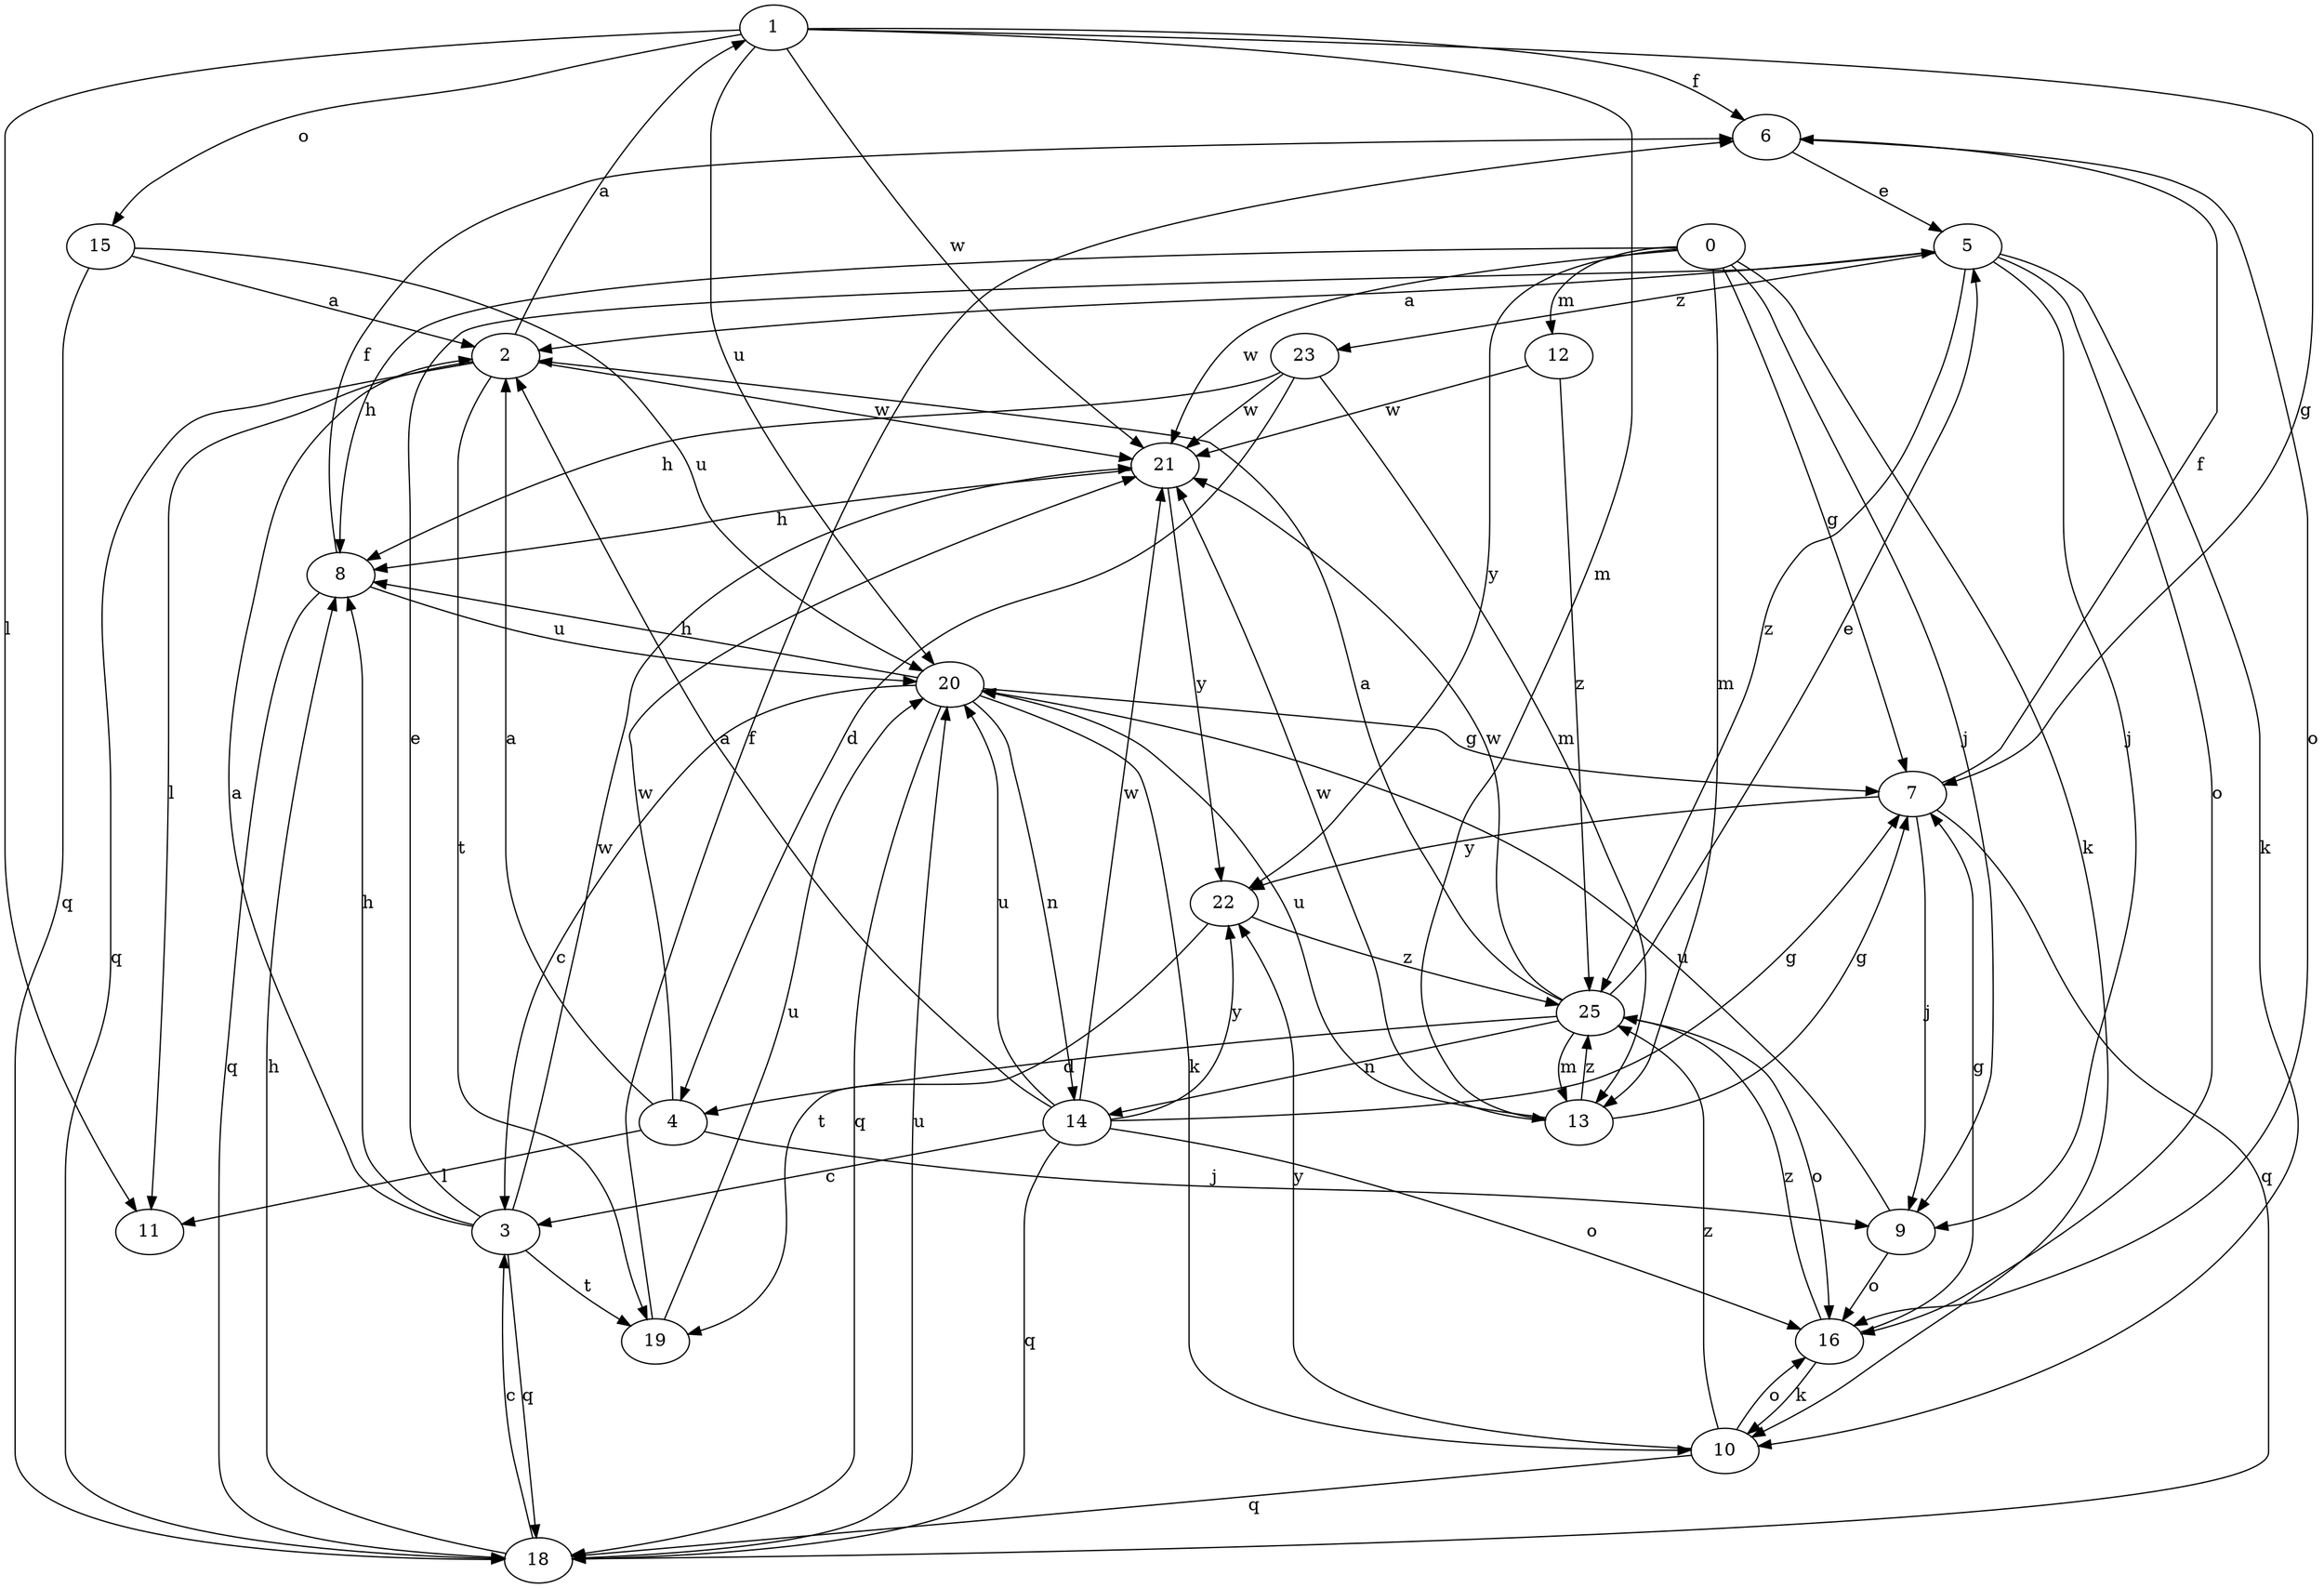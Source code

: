 strict digraph  {
1;
2;
3;
4;
5;
6;
0;
7;
8;
9;
10;
11;
12;
13;
14;
15;
16;
18;
19;
20;
21;
22;
23;
25;
1 -> 6  [label=f];
1 -> 7  [label=g];
1 -> 11  [label=l];
1 -> 13  [label=m];
1 -> 15  [label=o];
1 -> 20  [label=u];
1 -> 21  [label=w];
2 -> 1  [label=a];
2 -> 11  [label=l];
2 -> 18  [label=q];
2 -> 19  [label=t];
2 -> 21  [label=w];
3 -> 2  [label=a];
3 -> 5  [label=e];
3 -> 8  [label=h];
3 -> 18  [label=q];
3 -> 19  [label=t];
3 -> 21  [label=w];
4 -> 2  [label=a];
4 -> 9  [label=j];
4 -> 11  [label=l];
4 -> 21  [label=w];
5 -> 2  [label=a];
5 -> 9  [label=j];
5 -> 10  [label=k];
5 -> 16  [label=o];
5 -> 23  [label=z];
5 -> 25  [label=z];
6 -> 5  [label=e];
6 -> 16  [label=o];
0 -> 7  [label=g];
0 -> 8  [label=h];
0 -> 9  [label=j];
0 -> 10  [label=k];
0 -> 12  [label=m];
0 -> 13  [label=m];
0 -> 21  [label=w];
0 -> 22  [label=y];
7 -> 6  [label=f];
7 -> 9  [label=j];
7 -> 18  [label=q];
7 -> 22  [label=y];
8 -> 6  [label=f];
8 -> 18  [label=q];
8 -> 20  [label=u];
9 -> 16  [label=o];
9 -> 20  [label=u];
10 -> 16  [label=o];
10 -> 18  [label=q];
10 -> 22  [label=y];
10 -> 25  [label=z];
12 -> 21  [label=w];
12 -> 25  [label=z];
13 -> 7  [label=g];
13 -> 20  [label=u];
13 -> 21  [label=w];
13 -> 25  [label=z];
14 -> 2  [label=a];
14 -> 3  [label=c];
14 -> 7  [label=g];
14 -> 16  [label=o];
14 -> 18  [label=q];
14 -> 20  [label=u];
14 -> 21  [label=w];
14 -> 22  [label=y];
15 -> 2  [label=a];
15 -> 18  [label=q];
15 -> 20  [label=u];
16 -> 7  [label=g];
16 -> 10  [label=k];
16 -> 25  [label=z];
18 -> 3  [label=c];
18 -> 8  [label=h];
18 -> 20  [label=u];
19 -> 6  [label=f];
19 -> 20  [label=u];
20 -> 3  [label=c];
20 -> 7  [label=g];
20 -> 8  [label=h];
20 -> 10  [label=k];
20 -> 14  [label=n];
20 -> 18  [label=q];
21 -> 8  [label=h];
21 -> 22  [label=y];
22 -> 19  [label=t];
22 -> 25  [label=z];
23 -> 4  [label=d];
23 -> 8  [label=h];
23 -> 13  [label=m];
23 -> 21  [label=w];
25 -> 2  [label=a];
25 -> 4  [label=d];
25 -> 5  [label=e];
25 -> 13  [label=m];
25 -> 14  [label=n];
25 -> 16  [label=o];
25 -> 21  [label=w];
}
